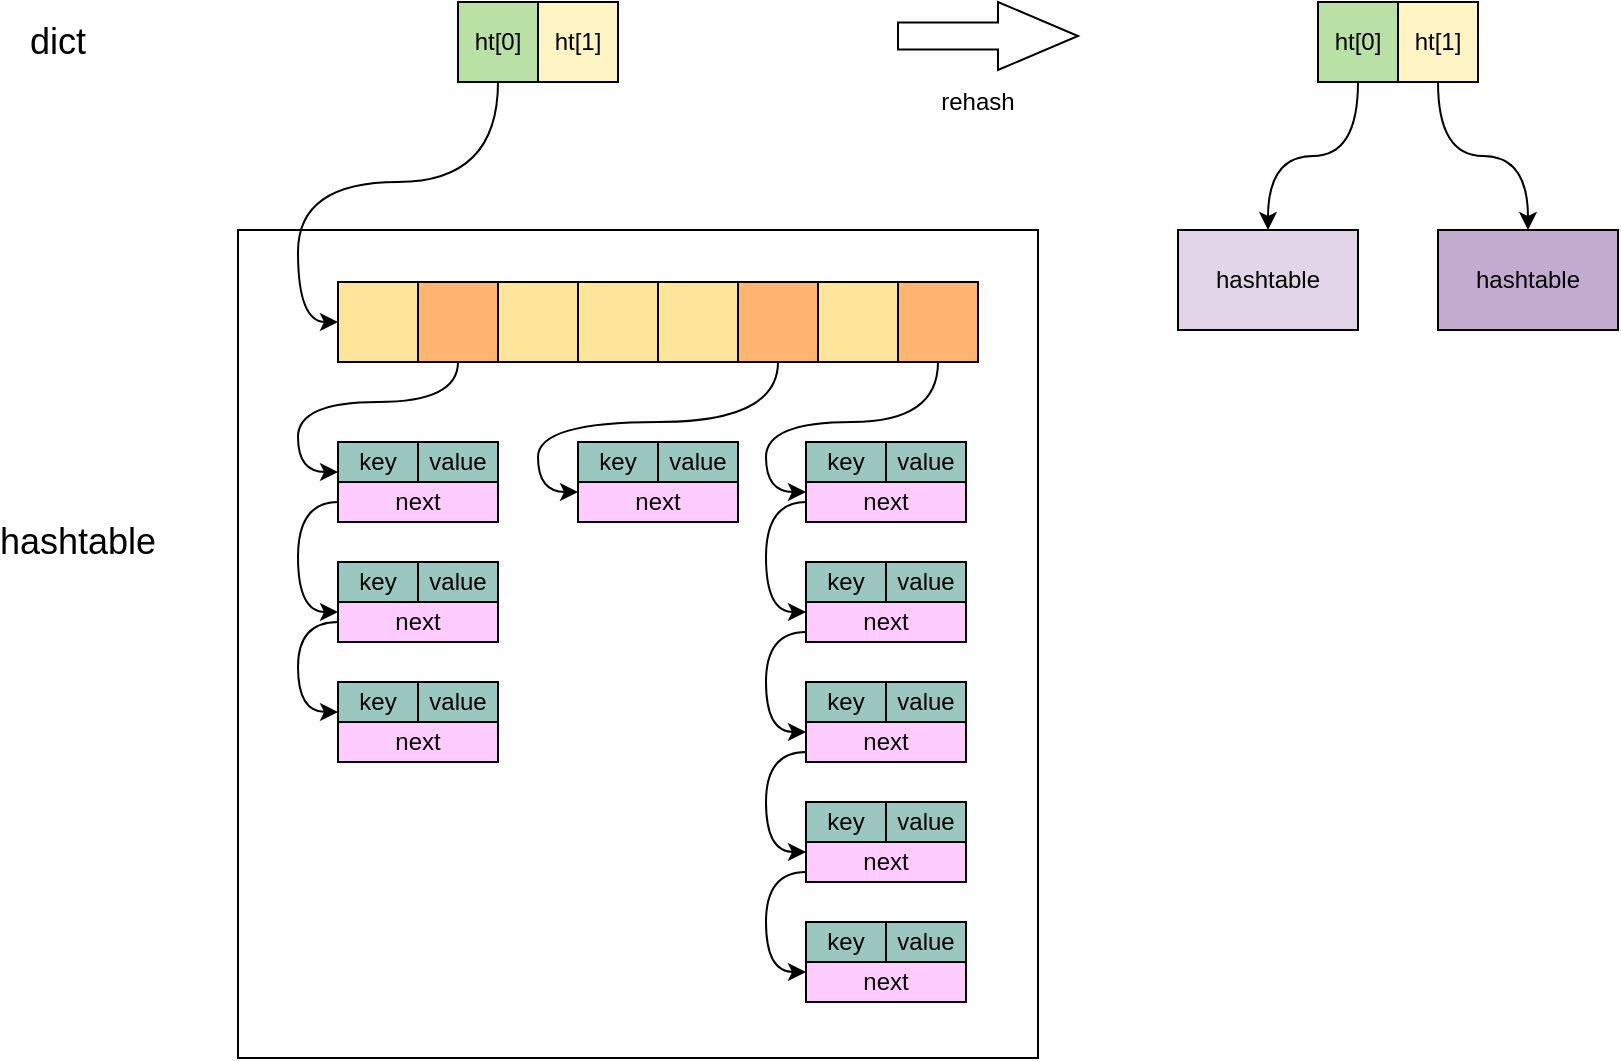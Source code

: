 <mxfile version="13.6.1" type="github">
  <diagram id="4YRq6pYm-G6_jMKSerNs" name="Page-1">
    <mxGraphModel dx="946" dy="1756" grid="1" gridSize="10" guides="1" tooltips="1" connect="1" arrows="1" fold="1" page="1" pageScale="1" pageWidth="827" pageHeight="1169" math="0" shadow="0">
      <root>
        <mxCell id="0" />
        <mxCell id="1" parent="0" />
        <mxCell id="vf2n7ziz4hduwUkF9c9Y-1" value="" style="rounded=0;whiteSpace=wrap;html=1;fillColor=none;" vertex="1" parent="1">
          <mxGeometry x="250" y="-1000" width="400" height="414" as="geometry" />
        </mxCell>
        <mxCell id="vf2n7ziz4hduwUkF9c9Y-2" value="" style="rounded=0;whiteSpace=wrap;html=1;fillColor=#FFE599;" vertex="1" parent="1">
          <mxGeometry x="300" y="-974" width="40" height="40" as="geometry" />
        </mxCell>
        <mxCell id="vf2n7ziz4hduwUkF9c9Y-3" style="edgeStyle=orthogonalEdgeStyle;rounded=0;orthogonalLoop=1;jettySize=auto;html=1;exitX=0.5;exitY=1;exitDx=0;exitDy=0;entryX=0;entryY=0.75;entryDx=0;entryDy=0;curved=1;" edge="1" parent="1" source="vf2n7ziz4hduwUkF9c9Y-4" target="vf2n7ziz4hduwUkF9c9Y-14">
          <mxGeometry relative="1" as="geometry" />
        </mxCell>
        <mxCell id="vf2n7ziz4hduwUkF9c9Y-4" value="" style="rounded=0;whiteSpace=wrap;html=1;fillColor=#FFB570;" vertex="1" parent="1">
          <mxGeometry x="340" y="-974" width="40" height="40" as="geometry" />
        </mxCell>
        <mxCell id="vf2n7ziz4hduwUkF9c9Y-5" value="" style="rounded=0;whiteSpace=wrap;html=1;fillColor=#FFE599;" vertex="1" parent="1">
          <mxGeometry x="380" y="-974" width="40" height="40" as="geometry" />
        </mxCell>
        <mxCell id="vf2n7ziz4hduwUkF9c9Y-6" value="" style="rounded=0;whiteSpace=wrap;html=1;fillColor=#FFE599;" vertex="1" parent="1">
          <mxGeometry x="420" y="-974" width="40" height="40" as="geometry" />
        </mxCell>
        <mxCell id="vf2n7ziz4hduwUkF9c9Y-7" value="" style="rounded=0;whiteSpace=wrap;html=1;fillColor=#FFE599;" vertex="1" parent="1">
          <mxGeometry x="460" y="-974" width="40" height="40" as="geometry" />
        </mxCell>
        <mxCell id="vf2n7ziz4hduwUkF9c9Y-8" style="edgeStyle=orthogonalEdgeStyle;curved=1;rounded=0;orthogonalLoop=1;jettySize=auto;html=1;exitX=0.5;exitY=1;exitDx=0;exitDy=0;entryX=0;entryY=0.25;entryDx=0;entryDy=0;" edge="1" parent="1" source="vf2n7ziz4hduwUkF9c9Y-9" target="vf2n7ziz4hduwUkF9c9Y-48">
          <mxGeometry relative="1" as="geometry" />
        </mxCell>
        <mxCell id="vf2n7ziz4hduwUkF9c9Y-9" value="" style="rounded=0;whiteSpace=wrap;html=1;fillColor=#FFB570;" vertex="1" parent="1">
          <mxGeometry x="500" y="-974" width="40" height="40" as="geometry" />
        </mxCell>
        <mxCell id="vf2n7ziz4hduwUkF9c9Y-10" value="" style="rounded=0;whiteSpace=wrap;html=1;fillColor=#FFE599;" vertex="1" parent="1">
          <mxGeometry x="540" y="-974" width="40" height="40" as="geometry" />
        </mxCell>
        <mxCell id="vf2n7ziz4hduwUkF9c9Y-11" style="edgeStyle=orthogonalEdgeStyle;curved=1;rounded=0;orthogonalLoop=1;jettySize=auto;html=1;exitX=0.5;exitY=1;exitDx=0;exitDy=0;entryX=0;entryY=0.25;entryDx=0;entryDy=0;" edge="1" parent="1" source="vf2n7ziz4hduwUkF9c9Y-12" target="vf2n7ziz4hduwUkF9c9Y-28">
          <mxGeometry relative="1" as="geometry" />
        </mxCell>
        <mxCell id="vf2n7ziz4hduwUkF9c9Y-12" value="" style="rounded=0;whiteSpace=wrap;html=1;fillColor=#FFB570;" vertex="1" parent="1">
          <mxGeometry x="580" y="-974" width="40" height="40" as="geometry" />
        </mxCell>
        <mxCell id="vf2n7ziz4hduwUkF9c9Y-13" value="" style="group" vertex="1" connectable="0" parent="1">
          <mxGeometry x="300" y="-894" width="80" height="40" as="geometry" />
        </mxCell>
        <mxCell id="vf2n7ziz4hduwUkF9c9Y-14" value="key" style="rounded=0;whiteSpace=wrap;html=1;fillColor=#9AC7BF;" vertex="1" parent="vf2n7ziz4hduwUkF9c9Y-13">
          <mxGeometry width="40" height="20" as="geometry" />
        </mxCell>
        <mxCell id="vf2n7ziz4hduwUkF9c9Y-15" value="value" style="rounded=0;whiteSpace=wrap;html=1;fillColor=#9AC7BF;" vertex="1" parent="vf2n7ziz4hduwUkF9c9Y-13">
          <mxGeometry x="40" width="40" height="20" as="geometry" />
        </mxCell>
        <mxCell id="vf2n7ziz4hduwUkF9c9Y-16" value="next" style="rounded=0;whiteSpace=wrap;html=1;fillColor=#FFCCFF;" vertex="1" parent="vf2n7ziz4hduwUkF9c9Y-13">
          <mxGeometry y="20" width="80" height="20" as="geometry" />
        </mxCell>
        <mxCell id="vf2n7ziz4hduwUkF9c9Y-17" value="" style="group" vertex="1" connectable="0" parent="1">
          <mxGeometry x="300" y="-834" width="80" height="40" as="geometry" />
        </mxCell>
        <mxCell id="vf2n7ziz4hduwUkF9c9Y-18" value="key" style="rounded=0;whiteSpace=wrap;html=1;fillColor=#9AC7BF;" vertex="1" parent="vf2n7ziz4hduwUkF9c9Y-17">
          <mxGeometry width="40" height="20" as="geometry" />
        </mxCell>
        <mxCell id="vf2n7ziz4hduwUkF9c9Y-19" value="value" style="rounded=0;whiteSpace=wrap;html=1;fillColor=#9AC7BF;" vertex="1" parent="vf2n7ziz4hduwUkF9c9Y-17">
          <mxGeometry x="40" width="40" height="20" as="geometry" />
        </mxCell>
        <mxCell id="vf2n7ziz4hduwUkF9c9Y-20" value="next" style="rounded=0;whiteSpace=wrap;html=1;fillColor=#FFCCFF;" vertex="1" parent="vf2n7ziz4hduwUkF9c9Y-17">
          <mxGeometry y="20" width="80" height="20" as="geometry" />
        </mxCell>
        <mxCell id="vf2n7ziz4hduwUkF9c9Y-21" value="" style="group" vertex="1" connectable="0" parent="1">
          <mxGeometry x="300" y="-774" width="80" height="40" as="geometry" />
        </mxCell>
        <mxCell id="vf2n7ziz4hduwUkF9c9Y-22" value="key" style="rounded=0;whiteSpace=wrap;html=1;fillColor=#9AC7BF;" vertex="1" parent="vf2n7ziz4hduwUkF9c9Y-21">
          <mxGeometry width="40" height="20" as="geometry" />
        </mxCell>
        <mxCell id="vf2n7ziz4hduwUkF9c9Y-23" value="value" style="rounded=0;whiteSpace=wrap;html=1;fillColor=#9AC7BF;" vertex="1" parent="vf2n7ziz4hduwUkF9c9Y-21">
          <mxGeometry x="40" width="40" height="20" as="geometry" />
        </mxCell>
        <mxCell id="vf2n7ziz4hduwUkF9c9Y-24" value="next" style="rounded=0;whiteSpace=wrap;html=1;fillColor=#FFCCFF;" vertex="1" parent="vf2n7ziz4hduwUkF9c9Y-21">
          <mxGeometry y="20" width="80" height="20" as="geometry" />
        </mxCell>
        <mxCell id="vf2n7ziz4hduwUkF9c9Y-25" value="" style="group" vertex="1" connectable="0" parent="1">
          <mxGeometry x="534" y="-894" width="80" height="40" as="geometry" />
        </mxCell>
        <mxCell id="vf2n7ziz4hduwUkF9c9Y-26" value="key" style="rounded=0;whiteSpace=wrap;html=1;fillColor=#9AC7BF;" vertex="1" parent="vf2n7ziz4hduwUkF9c9Y-25">
          <mxGeometry width="40" height="20" as="geometry" />
        </mxCell>
        <mxCell id="vf2n7ziz4hduwUkF9c9Y-27" value="value" style="rounded=0;whiteSpace=wrap;html=1;fillColor=#9AC7BF;" vertex="1" parent="vf2n7ziz4hduwUkF9c9Y-25">
          <mxGeometry x="40" width="40" height="20" as="geometry" />
        </mxCell>
        <mxCell id="vf2n7ziz4hduwUkF9c9Y-28" value="next" style="rounded=0;whiteSpace=wrap;html=1;fillColor=#FFCCFF;" vertex="1" parent="vf2n7ziz4hduwUkF9c9Y-25">
          <mxGeometry y="20" width="80" height="20" as="geometry" />
        </mxCell>
        <mxCell id="vf2n7ziz4hduwUkF9c9Y-29" value="" style="group" vertex="1" connectable="0" parent="1">
          <mxGeometry x="534" y="-834" width="80" height="40" as="geometry" />
        </mxCell>
        <mxCell id="vf2n7ziz4hduwUkF9c9Y-30" value="key" style="rounded=0;whiteSpace=wrap;html=1;fillColor=#9AC7BF;" vertex="1" parent="vf2n7ziz4hduwUkF9c9Y-29">
          <mxGeometry width="40" height="20" as="geometry" />
        </mxCell>
        <mxCell id="vf2n7ziz4hduwUkF9c9Y-31" value="value" style="rounded=0;whiteSpace=wrap;html=1;fillColor=#9AC7BF;" vertex="1" parent="vf2n7ziz4hduwUkF9c9Y-29">
          <mxGeometry x="40" width="40" height="20" as="geometry" />
        </mxCell>
        <mxCell id="vf2n7ziz4hduwUkF9c9Y-32" value="next" style="rounded=0;whiteSpace=wrap;html=1;fillColor=#FFCCFF;" vertex="1" parent="vf2n7ziz4hduwUkF9c9Y-29">
          <mxGeometry y="20" width="80" height="20" as="geometry" />
        </mxCell>
        <mxCell id="vf2n7ziz4hduwUkF9c9Y-33" value="" style="group" vertex="1" connectable="0" parent="1">
          <mxGeometry x="534" y="-774" width="80" height="40" as="geometry" />
        </mxCell>
        <mxCell id="vf2n7ziz4hduwUkF9c9Y-34" value="key" style="rounded=0;whiteSpace=wrap;html=1;fillColor=#9AC7BF;" vertex="1" parent="vf2n7ziz4hduwUkF9c9Y-33">
          <mxGeometry width="40" height="20" as="geometry" />
        </mxCell>
        <mxCell id="vf2n7ziz4hduwUkF9c9Y-35" value="value" style="rounded=0;whiteSpace=wrap;html=1;fillColor=#9AC7BF;" vertex="1" parent="vf2n7ziz4hduwUkF9c9Y-33">
          <mxGeometry x="40" width="40" height="20" as="geometry" />
        </mxCell>
        <mxCell id="vf2n7ziz4hduwUkF9c9Y-36" value="next" style="rounded=0;whiteSpace=wrap;html=1;fillColor=#FFCCFF;" vertex="1" parent="vf2n7ziz4hduwUkF9c9Y-33">
          <mxGeometry y="20" width="80" height="20" as="geometry" />
        </mxCell>
        <mxCell id="vf2n7ziz4hduwUkF9c9Y-37" value="" style="group" vertex="1" connectable="0" parent="1">
          <mxGeometry x="534" y="-714" width="80" height="40" as="geometry" />
        </mxCell>
        <mxCell id="vf2n7ziz4hduwUkF9c9Y-38" value="key" style="rounded=0;whiteSpace=wrap;html=1;fillColor=#9AC7BF;" vertex="1" parent="vf2n7ziz4hduwUkF9c9Y-37">
          <mxGeometry width="40" height="20" as="geometry" />
        </mxCell>
        <mxCell id="vf2n7ziz4hduwUkF9c9Y-39" value="value" style="rounded=0;whiteSpace=wrap;html=1;fillColor=#9AC7BF;" vertex="1" parent="vf2n7ziz4hduwUkF9c9Y-37">
          <mxGeometry x="40" width="40" height="20" as="geometry" />
        </mxCell>
        <mxCell id="vf2n7ziz4hduwUkF9c9Y-40" value="next" style="rounded=0;whiteSpace=wrap;html=1;fillColor=#FFCCFF;" vertex="1" parent="vf2n7ziz4hduwUkF9c9Y-37">
          <mxGeometry y="20" width="80" height="20" as="geometry" />
        </mxCell>
        <mxCell id="vf2n7ziz4hduwUkF9c9Y-41" value="" style="group" vertex="1" connectable="0" parent="1">
          <mxGeometry x="534" y="-654" width="80" height="40" as="geometry" />
        </mxCell>
        <mxCell id="vf2n7ziz4hduwUkF9c9Y-42" value="key" style="rounded=0;whiteSpace=wrap;html=1;fillColor=#9AC7BF;" vertex="1" parent="vf2n7ziz4hduwUkF9c9Y-41">
          <mxGeometry width="40" height="20" as="geometry" />
        </mxCell>
        <mxCell id="vf2n7ziz4hduwUkF9c9Y-43" value="value" style="rounded=0;whiteSpace=wrap;html=1;fillColor=#9AC7BF;" vertex="1" parent="vf2n7ziz4hduwUkF9c9Y-41">
          <mxGeometry x="40" width="40" height="20" as="geometry" />
        </mxCell>
        <mxCell id="vf2n7ziz4hduwUkF9c9Y-44" value="next" style="rounded=0;whiteSpace=wrap;html=1;fillColor=#FFCCFF;" vertex="1" parent="vf2n7ziz4hduwUkF9c9Y-41">
          <mxGeometry y="20" width="80" height="20" as="geometry" />
        </mxCell>
        <mxCell id="vf2n7ziz4hduwUkF9c9Y-45" value="" style="group" vertex="1" connectable="0" parent="1">
          <mxGeometry x="420" y="-894" width="80" height="40" as="geometry" />
        </mxCell>
        <mxCell id="vf2n7ziz4hduwUkF9c9Y-46" value="key" style="rounded=0;whiteSpace=wrap;html=1;fillColor=#9AC7BF;" vertex="1" parent="vf2n7ziz4hduwUkF9c9Y-45">
          <mxGeometry width="40" height="20" as="geometry" />
        </mxCell>
        <mxCell id="vf2n7ziz4hduwUkF9c9Y-47" value="value" style="rounded=0;whiteSpace=wrap;html=1;fillColor=#9AC7BF;" vertex="1" parent="vf2n7ziz4hduwUkF9c9Y-45">
          <mxGeometry x="40" width="40" height="20" as="geometry" />
        </mxCell>
        <mxCell id="vf2n7ziz4hduwUkF9c9Y-48" value="next" style="rounded=0;whiteSpace=wrap;html=1;fillColor=#FFCCFF;" vertex="1" parent="vf2n7ziz4hduwUkF9c9Y-45">
          <mxGeometry y="20" width="80" height="20" as="geometry" />
        </mxCell>
        <mxCell id="vf2n7ziz4hduwUkF9c9Y-49" style="edgeStyle=orthogonalEdgeStyle;curved=1;rounded=0;orthogonalLoop=1;jettySize=auto;html=1;exitX=0;exitY=0.5;exitDx=0;exitDy=0;entryX=0;entryY=0.75;entryDx=0;entryDy=0;" edge="1" parent="1" source="vf2n7ziz4hduwUkF9c9Y-20" target="vf2n7ziz4hduwUkF9c9Y-22">
          <mxGeometry relative="1" as="geometry" />
        </mxCell>
        <mxCell id="vf2n7ziz4hduwUkF9c9Y-50" style="edgeStyle=orthogonalEdgeStyle;curved=1;rounded=0;orthogonalLoop=1;jettySize=auto;html=1;exitX=0;exitY=0.5;exitDx=0;exitDy=0;entryX=0;entryY=0.25;entryDx=0;entryDy=0;" edge="1" parent="1" source="vf2n7ziz4hduwUkF9c9Y-16" target="vf2n7ziz4hduwUkF9c9Y-20">
          <mxGeometry relative="1" as="geometry" />
        </mxCell>
        <mxCell id="vf2n7ziz4hduwUkF9c9Y-51" style="edgeStyle=orthogonalEdgeStyle;curved=1;rounded=0;orthogonalLoop=1;jettySize=auto;html=1;exitX=0;exitY=0.5;exitDx=0;exitDy=0;entryX=0;entryY=0.25;entryDx=0;entryDy=0;" edge="1" parent="1" source="vf2n7ziz4hduwUkF9c9Y-28" target="vf2n7ziz4hduwUkF9c9Y-32">
          <mxGeometry relative="1" as="geometry" />
        </mxCell>
        <mxCell id="vf2n7ziz4hduwUkF9c9Y-52" style="edgeStyle=orthogonalEdgeStyle;curved=1;rounded=0;orthogonalLoop=1;jettySize=auto;html=1;exitX=0;exitY=0.75;exitDx=0;exitDy=0;entryX=0;entryY=0.25;entryDx=0;entryDy=0;" edge="1" parent="1" source="vf2n7ziz4hduwUkF9c9Y-32" target="vf2n7ziz4hduwUkF9c9Y-36">
          <mxGeometry relative="1" as="geometry" />
        </mxCell>
        <mxCell id="vf2n7ziz4hduwUkF9c9Y-53" style="edgeStyle=orthogonalEdgeStyle;curved=1;rounded=0;orthogonalLoop=1;jettySize=auto;html=1;exitX=0;exitY=0.75;exitDx=0;exitDy=0;entryX=0;entryY=0.25;entryDx=0;entryDy=0;" edge="1" parent="1" source="vf2n7ziz4hduwUkF9c9Y-36" target="vf2n7ziz4hduwUkF9c9Y-40">
          <mxGeometry relative="1" as="geometry" />
        </mxCell>
        <mxCell id="vf2n7ziz4hduwUkF9c9Y-54" style="edgeStyle=orthogonalEdgeStyle;curved=1;rounded=0;orthogonalLoop=1;jettySize=auto;html=1;exitX=0;exitY=0.75;exitDx=0;exitDy=0;entryX=0;entryY=0.25;entryDx=0;entryDy=0;" edge="1" parent="1" source="vf2n7ziz4hduwUkF9c9Y-40" target="vf2n7ziz4hduwUkF9c9Y-44">
          <mxGeometry relative="1" as="geometry" />
        </mxCell>
        <mxCell id="vf2n7ziz4hduwUkF9c9Y-55" style="edgeStyle=orthogonalEdgeStyle;curved=1;rounded=0;orthogonalLoop=1;jettySize=auto;html=1;exitX=0.5;exitY=1;exitDx=0;exitDy=0;entryX=0;entryY=0.5;entryDx=0;entryDy=0;" edge="1" parent="1" source="vf2n7ziz4hduwUkF9c9Y-56" target="vf2n7ziz4hduwUkF9c9Y-2">
          <mxGeometry relative="1" as="geometry" />
        </mxCell>
        <mxCell id="vf2n7ziz4hduwUkF9c9Y-56" value="ht[0]" style="rounded=0;whiteSpace=wrap;html=1;fillColor=#B9E0A5;" vertex="1" parent="1">
          <mxGeometry x="360" y="-1114" width="40" height="40" as="geometry" />
        </mxCell>
        <mxCell id="vf2n7ziz4hduwUkF9c9Y-57" value="ht[1]" style="rounded=0;whiteSpace=wrap;html=1;fillColor=#FFF4C3;" vertex="1" parent="1">
          <mxGeometry x="400" y="-1114" width="40" height="40" as="geometry" />
        </mxCell>
        <mxCell id="vf2n7ziz4hduwUkF9c9Y-58" value="&lt;font style=&quot;font-size: 18px&quot;&gt;dict&lt;/font&gt;" style="text;html=1;strokeColor=none;fillColor=none;align=center;verticalAlign=middle;whiteSpace=wrap;rounded=0;" vertex="1" parent="1">
          <mxGeometry x="140" y="-1104" width="40" height="20" as="geometry" />
        </mxCell>
        <mxCell id="vf2n7ziz4hduwUkF9c9Y-59" value="&lt;font style=&quot;font-size: 18px&quot;&gt;hashtable&lt;/font&gt;" style="text;html=1;strokeColor=none;fillColor=none;align=center;verticalAlign=middle;whiteSpace=wrap;rounded=0;" vertex="1" parent="1">
          <mxGeometry x="150" y="-854" width="40" height="20" as="geometry" />
        </mxCell>
        <mxCell id="vf2n7ziz4hduwUkF9c9Y-60" style="edgeStyle=orthogonalEdgeStyle;rounded=0;orthogonalLoop=1;jettySize=auto;html=1;exitX=0.5;exitY=1;exitDx=0;exitDy=0;curved=1;" edge="1" parent="1" source="vf2n7ziz4hduwUkF9c9Y-61" target="vf2n7ziz4hduwUkF9c9Y-64">
          <mxGeometry relative="1" as="geometry" />
        </mxCell>
        <mxCell id="vf2n7ziz4hduwUkF9c9Y-61" value="ht[0]" style="rounded=0;whiteSpace=wrap;html=1;fillColor=#B9E0A5;" vertex="1" parent="1">
          <mxGeometry x="790" y="-1114" width="40" height="40" as="geometry" />
        </mxCell>
        <mxCell id="vf2n7ziz4hduwUkF9c9Y-62" style="edgeStyle=orthogonalEdgeStyle;curved=1;rounded=0;orthogonalLoop=1;jettySize=auto;html=1;exitX=0.5;exitY=1;exitDx=0;exitDy=0;" edge="1" parent="1" source="vf2n7ziz4hduwUkF9c9Y-63" target="vf2n7ziz4hduwUkF9c9Y-65">
          <mxGeometry relative="1" as="geometry" />
        </mxCell>
        <mxCell id="vf2n7ziz4hduwUkF9c9Y-63" value="ht[1]" style="rounded=0;whiteSpace=wrap;html=1;fillColor=#FFF4C3;" vertex="1" parent="1">
          <mxGeometry x="830" y="-1114" width="40" height="40" as="geometry" />
        </mxCell>
        <mxCell id="vf2n7ziz4hduwUkF9c9Y-64" value="hashtable" style="rounded=0;whiteSpace=wrap;html=1;fillColor=#E1D5E7;" vertex="1" parent="1">
          <mxGeometry x="720" y="-1000" width="90" height="50" as="geometry" />
        </mxCell>
        <mxCell id="vf2n7ziz4hduwUkF9c9Y-65" value="hashtable" style="rounded=0;whiteSpace=wrap;html=1;fillColor=#C3ABD0;" vertex="1" parent="1">
          <mxGeometry x="850" y="-1000" width="90" height="50" as="geometry" />
        </mxCell>
        <mxCell id="vf2n7ziz4hduwUkF9c9Y-66" value="" style="html=1;shadow=0;dashed=0;align=center;verticalAlign=middle;shape=mxgraph.arrows2.arrow;dy=0.6;dx=40;notch=0;fillColor=none;" vertex="1" parent="1">
          <mxGeometry x="580" y="-1114" width="90" height="34" as="geometry" />
        </mxCell>
        <mxCell id="vf2n7ziz4hduwUkF9c9Y-67" value="rehash" style="text;html=1;strokeColor=none;fillColor=none;align=center;verticalAlign=middle;whiteSpace=wrap;rounded=0;" vertex="1" parent="1">
          <mxGeometry x="600" y="-1074" width="40" height="20" as="geometry" />
        </mxCell>
      </root>
    </mxGraphModel>
  </diagram>
</mxfile>
